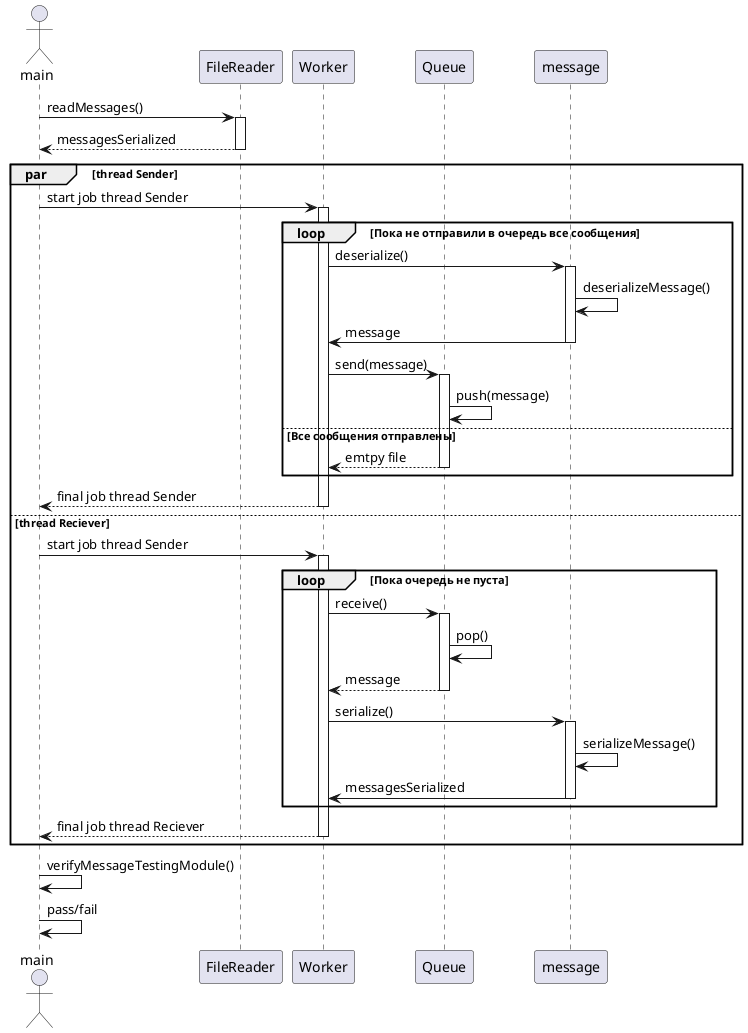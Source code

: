 


@startuml

' Барков Игорь

actor main
participant FileReader
participant Worker
participant Queue
participant message


main -> FileReader ++ : readMessages()

FileReader --> main -- : messagesSerialized
    
par thread Sender

    main -> Worker ++ : start job thread Sender

    loop Пока не отправили в очередь все сообщения

       Worker -> message ++ : deserialize()
       message -> message : deserializeMessage()
       message -> Worker -- : message

       Worker -> Queue ++ : send(message)
       Queue -> Queue : push(message)
    else Все сообщения отправлены

       Queue --> Worker -- : emtpy file
    end

    Worker --> main -- : final job thread Sender

else thread Reciever

    main -> Worker ++ : start job thread Sender
    loop Пока очередь не пуста

        Worker -> Queue ++ : receive()
        Queue -> Queue : pop()
        Queue --> Worker -- : message 

        Worker -> message ++ : serialize()
        message -> message : serializeMessage()
        message -> Worker -- : messagesSerialized

        
    
    end

    Worker --> main -- : final job thread Reciever
    
end

main -> main : verifyMessageTestingModule()
main -> main : pass/fail

@enduml
